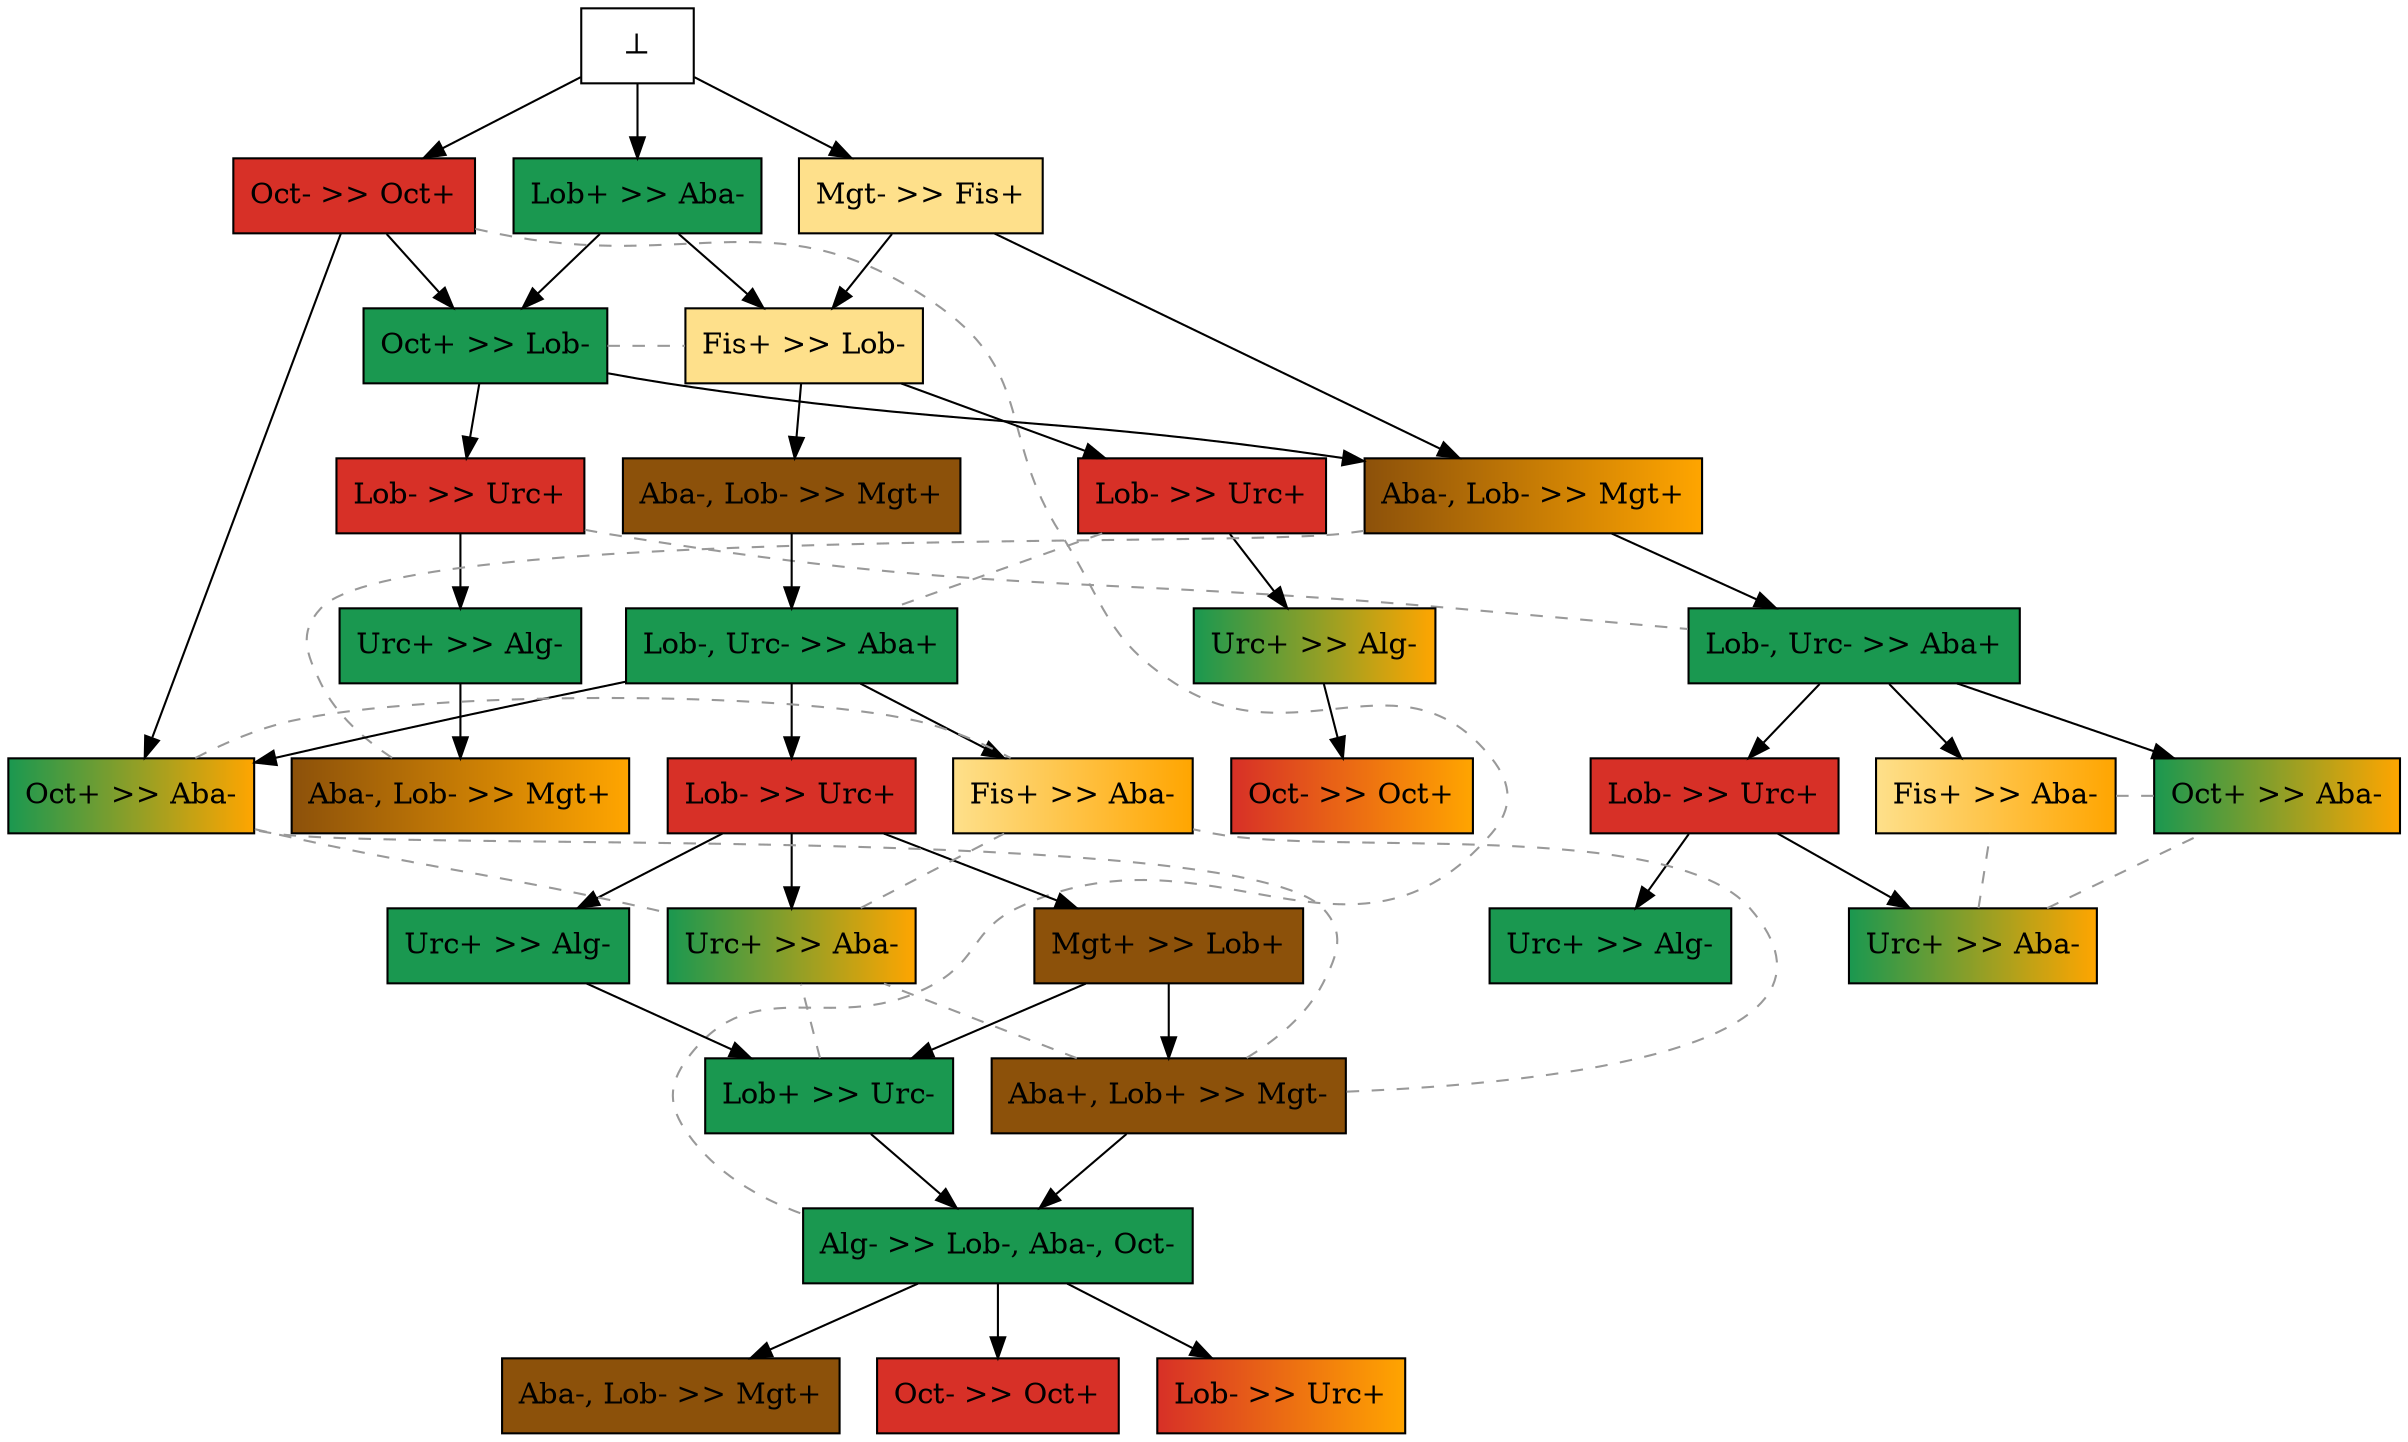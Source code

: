 digraph test {
e1 -> e8;
e2 -> e8;
e1 -> e10;
e3 -> e10;
e8 -> e15;
e10 -> e18;
e10 -> e19;
e15 -> e26;
e18 -> e27;
e3 -> e29;
e8 -> e29;
e19 -> e31;
e29 -> e40;
e31 -> e44;
e44 -> e55;
e40 -> e59;
e44 -> e62;
e59 -> e76;
e27 -> e80;
e62 -> e84;
e55 -> e93;
e62 -> e93;
e84 -> e104;
e93 -> e104;
e104 -> e167;
e104 -> e171;
e104 -> e172;
e59 -> e444;
e2 -> e519;
e31 -> e519;
e44 -> e524;
e26 -> e539;
e40 -> e543;
e40 -> e546;
e31 -> e595;
e0 -> e1;
e0 -> e2;
e0 -> e3;

//conflicts
e2 -> e104 [arrowhead=none color=gray60 style=dashed constraint=false];
e8 -> e10 [arrowhead=none color=gray60 style=dashed constraint=false];
e15 -> e40 [arrowhead=none color=gray60 style=dashed constraint=false];
e18 -> e31 [arrowhead=none color=gray60 style=dashed constraint=false];
e29 -> e539 [arrowhead=none color=gray60 style=dashed constraint=false];
e84 -> e519 [arrowhead=none color=gray60 style=dashed constraint=false];
e84 -> e524 [arrowhead=none color=gray60 style=dashed constraint=false];
e84 -> e595 [arrowhead=none color=gray60 style=dashed constraint=false];
e93 -> e524 [arrowhead=none color=gray60 style=dashed constraint=false];
e444 -> e543 [arrowhead=none color=gray60 style=dashed constraint=false];
e444 -> e546 [arrowhead=none color=gray60 style=dashed constraint=false];
e519 -> e524 [arrowhead=none color=gray60 style=dashed constraint=false];
e519 -> e595 [arrowhead=none color=gray60 style=dashed constraint=false];
e524 -> e595 [arrowhead=none color=gray60 style=dashed constraint=false];
e543 -> e546 [arrowhead=none color=gray60 style=dashed constraint=false];

e1 [color="black" fillcolor="#1a9850:#1a9850" label="Lob+ >> Aba-" shape=box style=filled];
e2 [color="black" fillcolor="#d73027:#d73027" label="Oct- >> Oct+" shape=box style=filled];
e3 [color="black" fillcolor="#fee08b:#fee08b" label="Mgt- >> Fis+" shape=box style=filled];
e8 [color="black" fillcolor="#1a9850:#1a9850" label="Oct+ >> Lob-" shape=box style=filled];
e10 [color="black" fillcolor="#fee08b:#fee08b" label="Fis+ >> Lob-" shape=box style=filled];
e15 [color="black" fillcolor="#d73027:#d73027" label="Lob- >> Urc+" shape=box style=filled];
e18 [color="black" fillcolor="#d73027:#d73027" label="Lob- >> Urc+" shape=box style=filled];
e19 [color="black" fillcolor="#8c510a:#8c510a" label="Aba-, Lob- >> Mgt+" shape=box style=filled];
e26 [color="black" fillcolor="#1a9850:#1a9850" label="Urc+ >> Alg-" shape=box style=filled];
e27 [color="black" fillcolor="#1a9850:orange" label="Urc+ >> Alg-" shape=box style=filled];
e29 [color="black" fillcolor="#8c510a:orange" label="Aba-, Lob- >> Mgt+" shape=box style=filled];
e31 [color="black" fillcolor="#1a9850:#1a9850" label="Lob-, Urc- >> Aba+" shape=box style=filled];
e40 [color="black" fillcolor="#1a9850:#1a9850" label="Lob-, Urc- >> Aba+" shape=box style=filled];
e44 [color="black" fillcolor="#d73027:#d73027" label="Lob- >> Urc+" shape=box style=filled];
e55 [color="black" fillcolor="#1a9850:#1a9850" label="Urc+ >> Alg-" shape=box style=filled];
e59 [color="black" fillcolor="#d73027:#d73027" label="Lob- >> Urc+" shape=box style=filled];
e62 [color="black" fillcolor="#8c510a:#8c510a" label="Mgt+ >> Lob+" shape=box style=filled];
e76 [color="black" fillcolor="#1a9850:#1a9850" label="Urc+ >> Alg-" shape=box style=filled];
e80 [color="black" fillcolor="#d73027:orange" label="Oct- >> Oct+" shape=box style=filled];
e84 [color="black" fillcolor="#8c510a:#8c510a" label="Aba+, Lob+ >> Mgt-" shape=box style=filled];
e93 [color="black" fillcolor="#1a9850:#1a9850" label="Lob+ >> Urc-" shape=box style=filled];
e104 [color="black" fillcolor="#1a9850:#1a9850" label="Alg- >> Lob-, Aba-, Oct-" shape=box style=filled];
e167 [color="black" fillcolor="#8c510a:#8c510a" label="Aba-, Lob- >> Mgt+" shape=box style=filled];
e171 [color="black" fillcolor="#d73027:#d73027" label="Oct- >> Oct+" shape=box style=filled];
e172 [color="black" fillcolor="#d73027:orange" label="Lob- >> Urc+" shape=box style=filled];
e444 [color="black" fillcolor="#1a9850:orange" label="Urc+ >> Aba-" shape=box style=filled];
e519 [color="black" fillcolor="#1a9850:orange" label="Oct+ >> Aba-" shape=box style=filled];
e524 [color="black" fillcolor="#1a9850:orange" label="Urc+ >> Aba-" shape=box style=filled];
e539 [color="black" fillcolor="#8c510a:orange" label="Aba-, Lob- >> Mgt+" shape=box style=filled];
e543 [color="black" fillcolor="#fee08b:orange" label="Fis+ >> Aba-" shape=box style=filled];
e546 [color="black" fillcolor="#1a9850:orange" label="Oct+ >> Aba-" shape=box style=filled];
e595 [color="black" fillcolor="#fee08b:orange" label="Fis+ >> Aba-" shape=box style=filled];
e0 [fillcolor="white" label="⊥" shape=box style=filled];
}
